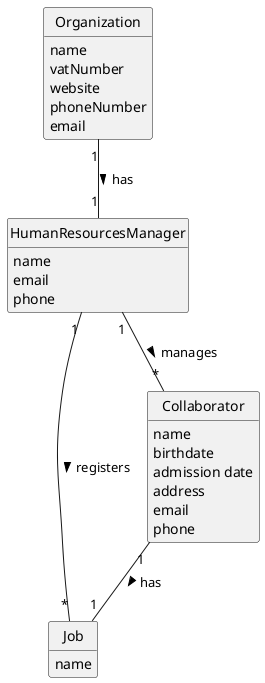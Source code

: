 @startuml
skinparam monochrome true
skinparam packageStyle rectangle
skinparam shadowing false

'left to right direction

skinparam classAttributeIconSize 0

hide circle
hide methods


class Organization {
    name
    vatNumber
    website
    phoneNumber
    email
}

class Job {
    name
}



class Collaborator {
    name
    birthdate
    admission date
    address
    email
    phone
}

class HumanResourcesManager {
    name
    email
    phone
}



Organization "1" -- "1" HumanResourcesManager: has >
HumanResourcesManager "1" -- "*" Collaborator: manages >
HumanResourcesManager "1" -- "*" Job : registers >
Collaborator "1" -- "1" Job : has >

@enduml













